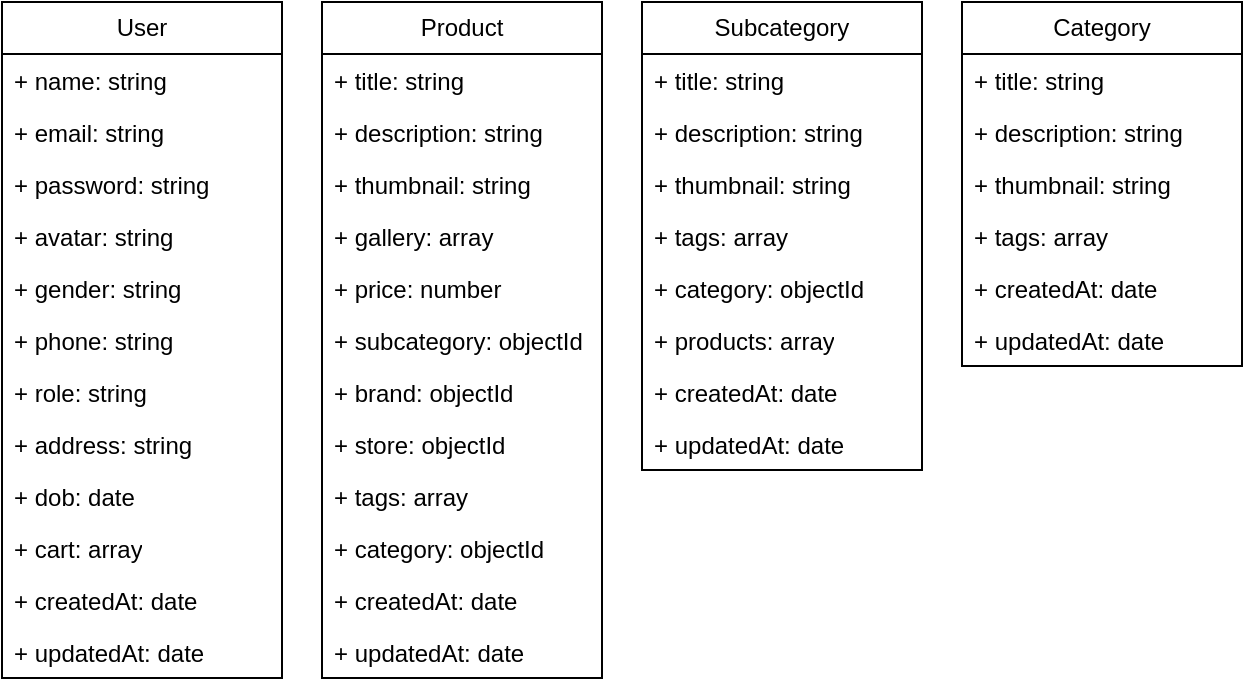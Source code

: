 <mxfile version="21.0.6" type="device"><diagram name="Page-1" id="YVl1wuQiIhNlIjLGvgmS"><mxGraphModel dx="1509" dy="844" grid="1" gridSize="10" guides="1" tooltips="1" connect="1" arrows="1" fold="1" page="1" pageScale="1" pageWidth="1169" pageHeight="827" background="none" math="0" shadow="0"><root><mxCell id="0"/><mxCell id="1" parent="0"/><mxCell id="06lFZwj40pHdjkHTA8ID-1" value="User" style="swimlane;fontStyle=0;childLayout=stackLayout;horizontal=1;startSize=26;fillColor=none;horizontalStack=0;resizeParent=1;resizeParentMax=0;resizeLast=0;collapsible=1;marginBottom=0;whiteSpace=wrap;html=1;rounded=0;" parent="1" vertex="1"><mxGeometry x="40" y="40" width="140" height="338" as="geometry"><mxRectangle x="40" y="280" width="70" height="30" as="alternateBounds"/></mxGeometry></mxCell><mxCell id="06lFZwj40pHdjkHTA8ID-2" value="+ name: string" style="text;strokeColor=none;fillColor=none;align=left;verticalAlign=top;spacingLeft=4;spacingRight=4;overflow=hidden;rotatable=0;points=[[0,0.5],[1,0.5]];portConstraint=eastwest;whiteSpace=wrap;html=1;rounded=0;" parent="06lFZwj40pHdjkHTA8ID-1" vertex="1"><mxGeometry y="26" width="140" height="26" as="geometry"/></mxCell><mxCell id="06lFZwj40pHdjkHTA8ID-3" value="+ email: string" style="text;strokeColor=none;fillColor=none;align=left;verticalAlign=top;spacingLeft=4;spacingRight=4;overflow=hidden;rotatable=0;points=[[0,0.5],[1,0.5]];portConstraint=eastwest;whiteSpace=wrap;html=1;rounded=0;" parent="06lFZwj40pHdjkHTA8ID-1" vertex="1"><mxGeometry y="52" width="140" height="26" as="geometry"/></mxCell><mxCell id="06lFZwj40pHdjkHTA8ID-8" value="+ password: string" style="text;strokeColor=none;fillColor=none;align=left;verticalAlign=top;spacingLeft=4;spacingRight=4;overflow=hidden;rotatable=0;points=[[0,0.5],[1,0.5]];portConstraint=eastwest;whiteSpace=wrap;html=1;rounded=0;" parent="06lFZwj40pHdjkHTA8ID-1" vertex="1"><mxGeometry y="78" width="140" height="26" as="geometry"/></mxCell><mxCell id="06lFZwj40pHdjkHTA8ID-9" value="+ avatar: string" style="text;strokeColor=none;fillColor=none;align=left;verticalAlign=top;spacingLeft=4;spacingRight=4;overflow=hidden;rotatable=0;points=[[0,0.5],[1,0.5]];portConstraint=eastwest;whiteSpace=wrap;html=1;rounded=0;" parent="06lFZwj40pHdjkHTA8ID-1" vertex="1"><mxGeometry y="104" width="140" height="26" as="geometry"/></mxCell><mxCell id="06lFZwj40pHdjkHTA8ID-10" value="+ gender: string" style="text;strokeColor=none;fillColor=none;align=left;verticalAlign=top;spacingLeft=4;spacingRight=4;overflow=hidden;rotatable=0;points=[[0,0.5],[1,0.5]];portConstraint=eastwest;whiteSpace=wrap;html=1;rounded=0;" parent="06lFZwj40pHdjkHTA8ID-1" vertex="1"><mxGeometry y="130" width="140" height="26" as="geometry"/></mxCell><mxCell id="06lFZwj40pHdjkHTA8ID-11" value="+ phone: string" style="text;strokeColor=none;fillColor=none;align=left;verticalAlign=top;spacingLeft=4;spacingRight=4;overflow=hidden;rotatable=0;points=[[0,0.5],[1,0.5]];portConstraint=eastwest;whiteSpace=wrap;html=1;rounded=0;" parent="06lFZwj40pHdjkHTA8ID-1" vertex="1"><mxGeometry y="156" width="140" height="26" as="geometry"/></mxCell><mxCell id="06lFZwj40pHdjkHTA8ID-12" value="+ role: string" style="text;strokeColor=none;fillColor=none;align=left;verticalAlign=top;spacingLeft=4;spacingRight=4;overflow=hidden;rotatable=0;points=[[0,0.5],[1,0.5]];portConstraint=eastwest;whiteSpace=wrap;html=1;rounded=0;" parent="06lFZwj40pHdjkHTA8ID-1" vertex="1"><mxGeometry y="182" width="140" height="26" as="geometry"/></mxCell><mxCell id="06lFZwj40pHdjkHTA8ID-13" value="+ address: string" style="text;strokeColor=none;fillColor=none;align=left;verticalAlign=top;spacingLeft=4;spacingRight=4;overflow=hidden;rotatable=0;points=[[0,0.5],[1,0.5]];portConstraint=eastwest;whiteSpace=wrap;html=1;rounded=0;" parent="06lFZwj40pHdjkHTA8ID-1" vertex="1"><mxGeometry y="208" width="140" height="26" as="geometry"/></mxCell><mxCell id="06lFZwj40pHdjkHTA8ID-14" value="+ dob: date" style="text;strokeColor=none;fillColor=none;align=left;verticalAlign=top;spacingLeft=4;spacingRight=4;overflow=hidden;rotatable=0;points=[[0,0.5],[1,0.5]];portConstraint=eastwest;whiteSpace=wrap;html=1;rounded=0;" parent="06lFZwj40pHdjkHTA8ID-1" vertex="1"><mxGeometry y="234" width="140" height="26" as="geometry"/></mxCell><mxCell id="06lFZwj40pHdjkHTA8ID-15" value="+ cart: array" style="text;strokeColor=none;fillColor=none;align=left;verticalAlign=top;spacingLeft=4;spacingRight=4;overflow=hidden;rotatable=0;points=[[0,0.5],[1,0.5]];portConstraint=eastwest;whiteSpace=wrap;html=1;rounded=0;" parent="06lFZwj40pHdjkHTA8ID-1" vertex="1"><mxGeometry y="260" width="140" height="26" as="geometry"/></mxCell><mxCell id="06lFZwj40pHdjkHTA8ID-23" value="+ createdAt: date" style="text;strokeColor=none;fillColor=none;align=left;verticalAlign=top;spacingLeft=4;spacingRight=4;overflow=hidden;rotatable=0;points=[[0,0.5],[1,0.5]];portConstraint=eastwest;whiteSpace=wrap;html=1;rounded=0;" parent="06lFZwj40pHdjkHTA8ID-1" vertex="1"><mxGeometry y="286" width="140" height="26" as="geometry"/></mxCell><mxCell id="06lFZwj40pHdjkHTA8ID-24" value="+ updatedAt: date" style="text;strokeColor=none;fillColor=none;align=left;verticalAlign=top;spacingLeft=4;spacingRight=4;overflow=hidden;rotatable=0;points=[[0,0.5],[1,0.5]];portConstraint=eastwest;whiteSpace=wrap;html=1;rounded=0;" parent="06lFZwj40pHdjkHTA8ID-1" vertex="1"><mxGeometry y="312" width="140" height="26" as="geometry"/></mxCell><mxCell id="06lFZwj40pHdjkHTA8ID-16" value="Category" style="swimlane;fontStyle=0;childLayout=stackLayout;horizontal=1;startSize=26;fillColor=none;horizontalStack=0;resizeParent=1;resizeParentMax=0;resizeLast=0;collapsible=1;marginBottom=0;whiteSpace=wrap;html=1;rounded=0;" parent="1" vertex="1"><mxGeometry x="520" y="40" width="140" height="182" as="geometry"><mxRectangle x="500" y="310" width="90" height="30" as="alternateBounds"/></mxGeometry></mxCell><mxCell id="06lFZwj40pHdjkHTA8ID-17" value="+ title: string" style="text;strokeColor=none;fillColor=none;align=left;verticalAlign=top;spacingLeft=4;spacingRight=4;overflow=hidden;rotatable=0;points=[[0,0.5],[1,0.5]];portConstraint=eastwest;whiteSpace=wrap;html=1;rounded=0;" parent="06lFZwj40pHdjkHTA8ID-16" vertex="1"><mxGeometry y="26" width="140" height="26" as="geometry"/></mxCell><mxCell id="06lFZwj40pHdjkHTA8ID-18" value="+ description: string" style="text;strokeColor=none;fillColor=none;align=left;verticalAlign=top;spacingLeft=4;spacingRight=4;overflow=hidden;rotatable=0;points=[[0,0.5],[1,0.5]];portConstraint=eastwest;whiteSpace=wrap;html=1;rounded=0;" parent="06lFZwj40pHdjkHTA8ID-16" vertex="1"><mxGeometry y="52" width="140" height="26" as="geometry"/></mxCell><mxCell id="06lFZwj40pHdjkHTA8ID-19" value="+ thumbnail: string" style="text;strokeColor=none;fillColor=none;align=left;verticalAlign=top;spacingLeft=4;spacingRight=4;overflow=hidden;rotatable=0;points=[[0,0.5],[1,0.5]];portConstraint=eastwest;whiteSpace=wrap;html=1;rounded=0;" parent="06lFZwj40pHdjkHTA8ID-16" vertex="1"><mxGeometry y="78" width="140" height="26" as="geometry"/></mxCell><mxCell id="06lFZwj40pHdjkHTA8ID-20" value="+ tags: array" style="text;strokeColor=none;fillColor=none;align=left;verticalAlign=top;spacingLeft=4;spacingRight=4;overflow=hidden;rotatable=0;points=[[0,0.5],[1,0.5]];portConstraint=eastwest;whiteSpace=wrap;html=1;rounded=0;" parent="06lFZwj40pHdjkHTA8ID-16" vertex="1"><mxGeometry y="104" width="140" height="26" as="geometry"/></mxCell><mxCell id="06lFZwj40pHdjkHTA8ID-21" value="+ createdAt: date" style="text;strokeColor=none;fillColor=none;align=left;verticalAlign=top;spacingLeft=4;spacingRight=4;overflow=hidden;rotatable=0;points=[[0,0.5],[1,0.5]];portConstraint=eastwest;whiteSpace=wrap;html=1;rounded=0;" parent="06lFZwj40pHdjkHTA8ID-16" vertex="1"><mxGeometry y="130" width="140" height="26" as="geometry"/></mxCell><mxCell id="06lFZwj40pHdjkHTA8ID-22" value="+ updatedAt: date" style="text;strokeColor=none;fillColor=none;align=left;verticalAlign=top;spacingLeft=4;spacingRight=4;overflow=hidden;rotatable=0;points=[[0,0.5],[1,0.5]];portConstraint=eastwest;whiteSpace=wrap;html=1;rounded=0;" parent="06lFZwj40pHdjkHTA8ID-16" vertex="1"><mxGeometry y="156" width="140" height="26" as="geometry"/></mxCell><mxCell id="aC-FADopqwaiMm5MgQ3_-1" value="Subcategory" style="swimlane;fontStyle=0;childLayout=stackLayout;horizontal=1;startSize=26;fillColor=none;horizontalStack=0;resizeParent=1;resizeParentMax=0;resizeLast=0;collapsible=1;marginBottom=0;whiteSpace=wrap;html=1;rounded=0;" vertex="1" parent="1"><mxGeometry x="360" y="40" width="140" height="234" as="geometry"><mxRectangle x="500" y="310" width="90" height="30" as="alternateBounds"/></mxGeometry></mxCell><mxCell id="aC-FADopqwaiMm5MgQ3_-2" value="+ title: string" style="text;strokeColor=none;fillColor=none;align=left;verticalAlign=top;spacingLeft=4;spacingRight=4;overflow=hidden;rotatable=0;points=[[0,0.5],[1,0.5]];portConstraint=eastwest;whiteSpace=wrap;html=1;rounded=0;" vertex="1" parent="aC-FADopqwaiMm5MgQ3_-1"><mxGeometry y="26" width="140" height="26" as="geometry"/></mxCell><mxCell id="aC-FADopqwaiMm5MgQ3_-3" value="+ description: string" style="text;strokeColor=none;fillColor=none;align=left;verticalAlign=top;spacingLeft=4;spacingRight=4;overflow=hidden;rotatable=0;points=[[0,0.5],[1,0.5]];portConstraint=eastwest;whiteSpace=wrap;html=1;rounded=0;" vertex="1" parent="aC-FADopqwaiMm5MgQ3_-1"><mxGeometry y="52" width="140" height="26" as="geometry"/></mxCell><mxCell id="aC-FADopqwaiMm5MgQ3_-4" value="+ thumbnail: string" style="text;strokeColor=none;fillColor=none;align=left;verticalAlign=top;spacingLeft=4;spacingRight=4;overflow=hidden;rotatable=0;points=[[0,0.5],[1,0.5]];portConstraint=eastwest;whiteSpace=wrap;html=1;rounded=0;" vertex="1" parent="aC-FADopqwaiMm5MgQ3_-1"><mxGeometry y="78" width="140" height="26" as="geometry"/></mxCell><mxCell id="aC-FADopqwaiMm5MgQ3_-5" value="+ tags: array" style="text;strokeColor=none;fillColor=none;align=left;verticalAlign=top;spacingLeft=4;spacingRight=4;overflow=hidden;rotatable=0;points=[[0,0.5],[1,0.5]];portConstraint=eastwest;whiteSpace=wrap;html=1;rounded=0;" vertex="1" parent="aC-FADopqwaiMm5MgQ3_-1"><mxGeometry y="104" width="140" height="26" as="geometry"/></mxCell><mxCell id="aC-FADopqwaiMm5MgQ3_-9" value="+ category: objectId" style="text;strokeColor=none;fillColor=none;align=left;verticalAlign=top;spacingLeft=4;spacingRight=4;overflow=hidden;rotatable=0;points=[[0,0.5],[1,0.5]];portConstraint=eastwest;whiteSpace=wrap;html=1;rounded=0;" vertex="1" parent="aC-FADopqwaiMm5MgQ3_-1"><mxGeometry y="130" width="140" height="26" as="geometry"/></mxCell><mxCell id="aC-FADopqwaiMm5MgQ3_-10" value="+ products: array" style="text;strokeColor=none;fillColor=none;align=left;verticalAlign=top;spacingLeft=4;spacingRight=4;overflow=hidden;rotatable=0;points=[[0,0.5],[1,0.5]];portConstraint=eastwest;whiteSpace=wrap;html=1;rounded=0;" vertex="1" parent="aC-FADopqwaiMm5MgQ3_-1"><mxGeometry y="156" width="140" height="26" as="geometry"/></mxCell><mxCell id="aC-FADopqwaiMm5MgQ3_-6" value="+ createdAt: date" style="text;strokeColor=none;fillColor=none;align=left;verticalAlign=top;spacingLeft=4;spacingRight=4;overflow=hidden;rotatable=0;points=[[0,0.5],[1,0.5]];portConstraint=eastwest;whiteSpace=wrap;html=1;rounded=0;" vertex="1" parent="aC-FADopqwaiMm5MgQ3_-1"><mxGeometry y="182" width="140" height="26" as="geometry"/></mxCell><mxCell id="aC-FADopqwaiMm5MgQ3_-7" value="+ updatedAt: date" style="text;strokeColor=none;fillColor=none;align=left;verticalAlign=top;spacingLeft=4;spacingRight=4;overflow=hidden;rotatable=0;points=[[0,0.5],[1,0.5]];portConstraint=eastwest;whiteSpace=wrap;html=1;rounded=0;" vertex="1" parent="aC-FADopqwaiMm5MgQ3_-1"><mxGeometry y="208" width="140" height="26" as="geometry"/></mxCell><mxCell id="aC-FADopqwaiMm5MgQ3_-11" value="Product" style="swimlane;fontStyle=0;childLayout=stackLayout;horizontal=1;startSize=26;fillColor=none;horizontalStack=0;resizeParent=1;resizeParentMax=0;resizeLast=0;collapsible=1;marginBottom=0;whiteSpace=wrap;html=1;rounded=0;arcSize=26;" vertex="1" parent="1"><mxGeometry x="200" y="40" width="140" height="338" as="geometry"><mxRectangle x="500" y="310" width="90" height="30" as="alternateBounds"/></mxGeometry></mxCell><mxCell id="aC-FADopqwaiMm5MgQ3_-12" value="+ title: string" style="text;strokeColor=none;fillColor=none;align=left;verticalAlign=top;spacingLeft=4;spacingRight=4;overflow=hidden;rotatable=0;points=[[0,0.5],[1,0.5]];portConstraint=eastwest;whiteSpace=wrap;html=1;rounded=0;" vertex="1" parent="aC-FADopqwaiMm5MgQ3_-11"><mxGeometry y="26" width="140" height="26" as="geometry"/></mxCell><mxCell id="aC-FADopqwaiMm5MgQ3_-13" value="+ description: string" style="text;strokeColor=none;fillColor=none;align=left;verticalAlign=top;spacingLeft=4;spacingRight=4;overflow=hidden;rotatable=0;points=[[0,0.5],[1,0.5]];portConstraint=eastwest;whiteSpace=wrap;html=1;rounded=0;" vertex="1" parent="aC-FADopqwaiMm5MgQ3_-11"><mxGeometry y="52" width="140" height="26" as="geometry"/></mxCell><mxCell id="aC-FADopqwaiMm5MgQ3_-14" value="+ thumbnail: string" style="text;strokeColor=none;fillColor=none;align=left;verticalAlign=top;spacingLeft=4;spacingRight=4;overflow=hidden;rotatable=0;points=[[0,0.5],[1,0.5]];portConstraint=eastwest;whiteSpace=wrap;html=1;rounded=0;" vertex="1" parent="aC-FADopqwaiMm5MgQ3_-11"><mxGeometry y="78" width="140" height="26" as="geometry"/></mxCell><mxCell id="aC-FADopqwaiMm5MgQ3_-20" value="+ gallery: array" style="text;strokeColor=none;fillColor=none;align=left;verticalAlign=top;spacingLeft=4;spacingRight=4;overflow=hidden;rotatable=0;points=[[0,0.5],[1,0.5]];portConstraint=eastwest;whiteSpace=wrap;html=1;rounded=0;" vertex="1" parent="aC-FADopqwaiMm5MgQ3_-11"><mxGeometry y="104" width="140" height="26" as="geometry"/></mxCell><mxCell id="aC-FADopqwaiMm5MgQ3_-21" value="+ price: number" style="text;strokeColor=none;fillColor=none;align=left;verticalAlign=top;spacingLeft=4;spacingRight=4;overflow=hidden;rotatable=0;points=[[0,0.5],[1,0.5]];portConstraint=eastwest;whiteSpace=wrap;html=1;rounded=0;" vertex="1" parent="aC-FADopqwaiMm5MgQ3_-11"><mxGeometry y="130" width="140" height="26" as="geometry"/></mxCell><mxCell id="aC-FADopqwaiMm5MgQ3_-22" value="+ subcategory: objectId" style="text;strokeColor=none;fillColor=none;align=left;verticalAlign=top;spacingLeft=4;spacingRight=4;overflow=hidden;rotatable=0;points=[[0,0.5],[1,0.5]];portConstraint=eastwest;whiteSpace=wrap;html=1;rounded=0;" vertex="1" parent="aC-FADopqwaiMm5MgQ3_-11"><mxGeometry y="156" width="140" height="26" as="geometry"/></mxCell><mxCell id="aC-FADopqwaiMm5MgQ3_-23" value="+ brand: objectId" style="text;strokeColor=none;fillColor=none;align=left;verticalAlign=top;spacingLeft=4;spacingRight=4;overflow=hidden;rotatable=0;points=[[0,0.5],[1,0.5]];portConstraint=eastwest;whiteSpace=wrap;html=1;rounded=0;" vertex="1" parent="aC-FADopqwaiMm5MgQ3_-11"><mxGeometry y="182" width="140" height="26" as="geometry"/></mxCell><mxCell id="aC-FADopqwaiMm5MgQ3_-24" value="+ store: objectId" style="text;strokeColor=none;fillColor=none;align=left;verticalAlign=top;spacingLeft=4;spacingRight=4;overflow=hidden;rotatable=0;points=[[0,0.5],[1,0.5]];portConstraint=eastwest;whiteSpace=wrap;html=1;rounded=0;" vertex="1" parent="aC-FADopqwaiMm5MgQ3_-11"><mxGeometry y="208" width="140" height="26" as="geometry"/></mxCell><mxCell id="aC-FADopqwaiMm5MgQ3_-15" value="+ tags: array" style="text;strokeColor=none;fillColor=none;align=left;verticalAlign=top;spacingLeft=4;spacingRight=4;overflow=hidden;rotatable=0;points=[[0,0.5],[1,0.5]];portConstraint=eastwest;whiteSpace=wrap;html=1;rounded=0;" vertex="1" parent="aC-FADopqwaiMm5MgQ3_-11"><mxGeometry y="234" width="140" height="26" as="geometry"/></mxCell><mxCell id="aC-FADopqwaiMm5MgQ3_-16" value="+ category: objectId" style="text;strokeColor=none;fillColor=none;align=left;verticalAlign=top;spacingLeft=4;spacingRight=4;overflow=hidden;rotatable=0;points=[[0,0.5],[1,0.5]];portConstraint=eastwest;whiteSpace=wrap;html=1;rounded=0;" vertex="1" parent="aC-FADopqwaiMm5MgQ3_-11"><mxGeometry y="260" width="140" height="26" as="geometry"/></mxCell><mxCell id="aC-FADopqwaiMm5MgQ3_-18" value="+ createdAt: date" style="text;strokeColor=none;fillColor=none;align=left;verticalAlign=top;spacingLeft=4;spacingRight=4;overflow=hidden;rotatable=0;points=[[0,0.5],[1,0.5]];portConstraint=eastwest;whiteSpace=wrap;html=1;rounded=0;" vertex="1" parent="aC-FADopqwaiMm5MgQ3_-11"><mxGeometry y="286" width="140" height="26" as="geometry"/></mxCell><mxCell id="aC-FADopqwaiMm5MgQ3_-19" value="+ updatedAt: date" style="text;strokeColor=none;fillColor=none;align=left;verticalAlign=top;spacingLeft=4;spacingRight=4;overflow=hidden;rotatable=0;points=[[0,0.5],[1,0.5]];portConstraint=eastwest;whiteSpace=wrap;html=1;rounded=0;" vertex="1" parent="aC-FADopqwaiMm5MgQ3_-11"><mxGeometry y="312" width="140" height="26" as="geometry"/></mxCell></root></mxGraphModel></diagram></mxfile>